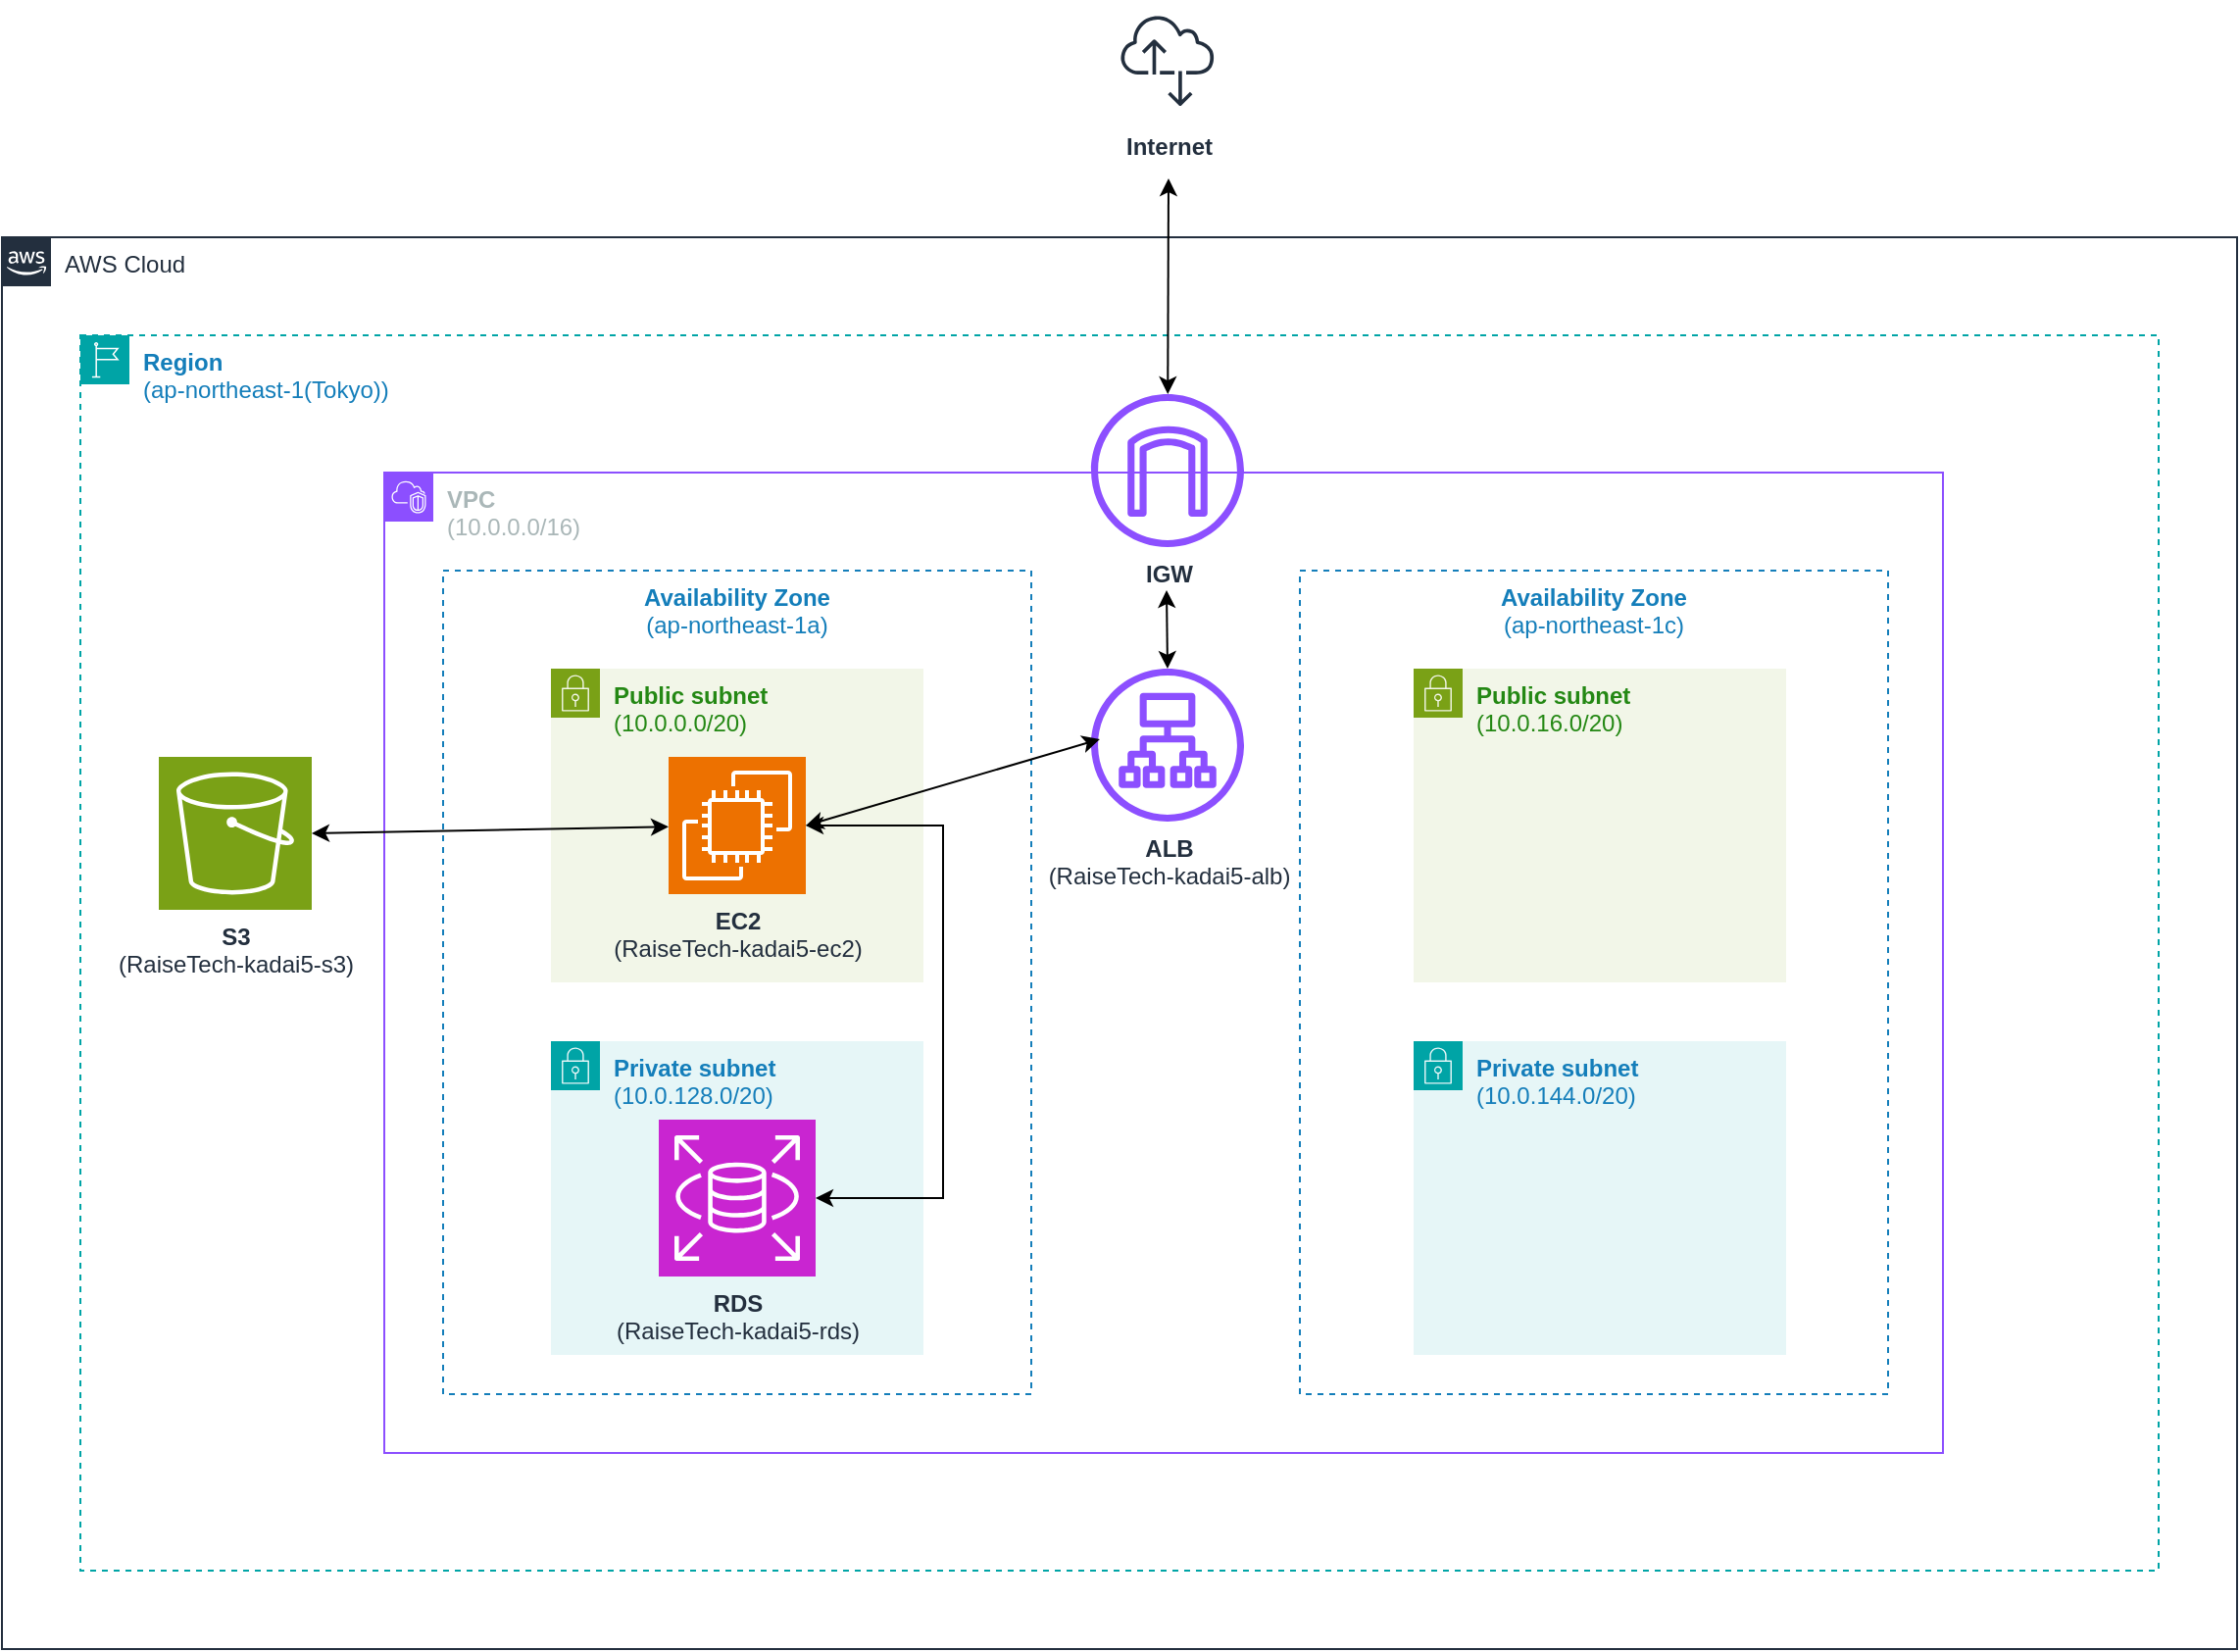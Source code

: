 <mxfile version="24.4.0" type="device">
  <diagram name="ページ1" id="aVvMI3Au1bcrZc1WGVLj">
    <mxGraphModel dx="1818" dy="1070" grid="1" gridSize="10" guides="1" tooltips="1" connect="1" arrows="1" fold="1" page="1" pageScale="1" pageWidth="1654" pageHeight="2336" math="0" shadow="0">
      <root>
        <mxCell id="0" />
        <mxCell id="1" parent="0" />
        <mxCell id="wrVuLVV76eJFbrBNwlJP-14" value="&lt;b&gt;S3&lt;/b&gt;&lt;br&gt;(RaiseTech-kadai5-s3)" style="sketch=0;points=[[0,0,0],[0.25,0,0],[0.5,0,0],[0.75,0,0],[1,0,0],[0,1,0],[0.25,1,0],[0.5,1,0],[0.75,1,0],[1,1,0],[0,0.25,0],[0,0.5,0],[0,0.75,0],[1,0.25,0],[1,0.5,0],[1,0.75,0]];outlineConnect=0;fontColor=#232F3E;fillColor=#7AA116;strokeColor=#ffffff;dashed=0;verticalLabelPosition=bottom;verticalAlign=top;align=center;html=1;fontSize=12;fontStyle=0;aspect=fixed;shape=mxgraph.aws4.resourceIcon;resIcon=mxgraph.aws4.s3;" parent="1" vertex="1">
          <mxGeometry x="300" y="665" width="78" height="78" as="geometry" />
        </mxCell>
        <mxCell id="wrVuLVV76eJFbrBNwlJP-15" value="" style="outlineConnect=0;dashed=0;verticalLabelPosition=bottom;verticalAlign=top;align=center;html=1;shape=mxgraph.aws3.application_load_balancer;fillColor=#F58534;gradientColor=none;container=0;" parent="1" vertex="1">
          <mxGeometry x="1005" y="880" width="69" height="72" as="geometry" />
        </mxCell>
        <mxCell id="JP5ZXMJ7knnwvwXOP-VK-1" value="&lt;b&gt;Availability Zone&lt;/b&gt;&lt;div&gt;(ap-northeast-1a)&lt;/div&gt;" style="fillColor=none;strokeColor=#147EBA;dashed=1;verticalAlign=top;fontStyle=0;fontColor=#147EBA;whiteSpace=wrap;html=1;container=0;" parent="1" vertex="1">
          <mxGeometry x="445" y="570" width="300" height="420" as="geometry" />
        </mxCell>
        <mxCell id="JP5ZXMJ7knnwvwXOP-VK-21" style="edgeStyle=orthogonalEdgeStyle;rounded=0;orthogonalLoop=1;jettySize=auto;html=1;exitX=0.5;exitY=1;exitDx=0;exitDy=0;" parent="1" source="JP5ZXMJ7knnwvwXOP-VK-1" target="JP5ZXMJ7knnwvwXOP-VK-1" edge="1">
          <mxGeometry relative="1" as="geometry" />
        </mxCell>
        <mxCell id="JP5ZXMJ7knnwvwXOP-VK-3" value="&lt;b&gt;Public subnet&lt;/b&gt;&lt;div&gt;(10.0.0.0/20)&lt;br&gt;&lt;/div&gt;" style="points=[[0,0],[0.25,0],[0.5,0],[0.75,0],[1,0],[1,0.25],[1,0.5],[1,0.75],[1,1],[0.75,1],[0.5,1],[0.25,1],[0,1],[0,0.75],[0,0.5],[0,0.25]];outlineConnect=0;gradientColor=none;html=1;whiteSpace=wrap;fontSize=12;fontStyle=0;container=0;pointerEvents=0;collapsible=0;recursiveResize=0;shape=mxgraph.aws4.group;grIcon=mxgraph.aws4.group_security_group;grStroke=0;strokeColor=#7AA116;fillColor=#F2F6E8;verticalAlign=top;align=left;spacingLeft=30;fontColor=#248814;dashed=0;" parent="1" vertex="1">
          <mxGeometry x="500" y="620" width="190" height="160" as="geometry" />
        </mxCell>
        <mxCell id="JP5ZXMJ7knnwvwXOP-VK-6" value="&lt;b&gt;EC2&lt;/b&gt;&lt;br&gt;(RaiseTech-kadai5-ec2)" style="sketch=0;points=[[0,0,0],[0.25,0,0],[0.5,0,0],[0.75,0,0],[1,0,0],[0,1,0],[0.25,1,0],[0.5,1,0],[0.75,1,0],[1,1,0],[0,0.25,0],[0,0.5,0],[0,0.75,0],[1,0.25,0],[1,0.5,0],[1,0.75,0]];outlineConnect=0;fontColor=#232F3E;fillColor=#ED7100;strokeColor=#ffffff;dashed=0;verticalLabelPosition=bottom;verticalAlign=top;align=center;html=1;fontSize=12;fontStyle=0;aspect=fixed;shape=mxgraph.aws4.resourceIcon;resIcon=mxgraph.aws4.ec2;container=0;" parent="1" vertex="1">
          <mxGeometry x="560" y="665" width="70" height="70" as="geometry" />
        </mxCell>
        <mxCell id="JP5ZXMJ7knnwvwXOP-VK-5" value="&lt;b&gt;Private subnet&lt;/b&gt;&lt;div&gt;(&lt;span style=&quot;background-color: initial;&quot;&gt;10.0.128.0/20&lt;/span&gt;&lt;span style=&quot;background-color: initial;&quot;&gt;)&lt;/span&gt;&lt;/div&gt;" style="points=[[0,0],[0.25,0],[0.5,0],[0.75,0],[1,0],[1,0.25],[1,0.5],[1,0.75],[1,1],[0.75,1],[0.5,1],[0.25,1],[0,1],[0,0.75],[0,0.5],[0,0.25]];outlineConnect=0;gradientColor=none;html=1;whiteSpace=wrap;fontSize=12;fontStyle=0;container=0;pointerEvents=0;collapsible=0;recursiveResize=0;shape=mxgraph.aws4.group;grIcon=mxgraph.aws4.group_security_group;grStroke=0;strokeColor=#00A4A6;fillColor=#E6F6F7;verticalAlign=top;align=left;spacingLeft=30;fontColor=#147EBA;dashed=0;" parent="1" vertex="1">
          <mxGeometry x="500" y="810" width="190" height="160" as="geometry" />
        </mxCell>
        <mxCell id="wrVuLVV76eJFbrBNwlJP-1" value="&lt;div&gt;&lt;b&gt;RDS&lt;/b&gt;&lt;/div&gt;&lt;div&gt;(RaiseTech-kadai5-rds)&lt;/div&gt;" style="sketch=0;points=[[0,0,0],[0.25,0,0],[0.5,0,0],[0.75,0,0],[1,0,0],[0,1,0],[0.25,1,0],[0.5,1,0],[0.75,1,0],[1,1,0],[0,0.25,0],[0,0.5,0],[0,0.75,0],[1,0.25,0],[1,0.5,0],[1,0.75,0]];outlineConnect=0;fontColor=#232F3E;fillColor=#C925D1;strokeColor=#ffffff;dashed=0;verticalLabelPosition=bottom;verticalAlign=top;align=center;html=1;fontSize=12;fontStyle=0;aspect=fixed;shape=mxgraph.aws4.resourceIcon;resIcon=mxgraph.aws4.rds;container=0;" parent="1" vertex="1">
          <mxGeometry x="555" y="850" width="80" height="80" as="geometry" />
        </mxCell>
        <mxCell id="wrVuLVV76eJFbrBNwlJP-5" value="&lt;b&gt;Availability Zone&lt;/b&gt;&lt;div&gt;(ap-northeast-1c)&lt;/div&gt;" style="fillColor=none;strokeColor=#147EBA;dashed=1;verticalAlign=top;fontStyle=0;fontColor=#147EBA;whiteSpace=wrap;html=1;container=0;" parent="1" vertex="1">
          <mxGeometry x="882" y="570" width="300" height="420" as="geometry" />
        </mxCell>
        <mxCell id="wrVuLVV76eJFbrBNwlJP-6" style="edgeStyle=orthogonalEdgeStyle;rounded=0;orthogonalLoop=1;jettySize=auto;html=1;exitX=0.5;exitY=1;exitDx=0;exitDy=0;" parent="1" source="wrVuLVV76eJFbrBNwlJP-5" target="wrVuLVV76eJFbrBNwlJP-5" edge="1">
          <mxGeometry relative="1" as="geometry" />
        </mxCell>
        <mxCell id="wrVuLVV76eJFbrBNwlJP-7" value="&lt;b&gt;Public subnet&lt;/b&gt;&lt;div&gt;(10.0.16.0/20)&lt;br&gt;&lt;/div&gt;" style="points=[[0,0],[0.25,0],[0.5,0],[0.75,0],[1,0],[1,0.25],[1,0.5],[1,0.75],[1,1],[0.75,1],[0.5,1],[0.25,1],[0,1],[0,0.75],[0,0.5],[0,0.25]];outlineConnect=0;gradientColor=none;html=1;whiteSpace=wrap;fontSize=12;fontStyle=0;container=0;pointerEvents=0;collapsible=0;recursiveResize=0;shape=mxgraph.aws4.group;grIcon=mxgraph.aws4.group_security_group;grStroke=0;strokeColor=#7AA116;fillColor=#F2F6E8;verticalAlign=top;align=left;spacingLeft=30;fontColor=#248814;dashed=0;" parent="1" vertex="1">
          <mxGeometry x="940" y="620" width="190" height="160" as="geometry" />
        </mxCell>
        <mxCell id="wrVuLVV76eJFbrBNwlJP-9" value="&lt;b&gt;Private subnet&lt;/b&gt;&lt;div&gt;(&lt;span style=&quot;background-color: initial;&quot;&gt;10.0.144.0/20&lt;/span&gt;&lt;span style=&quot;background-color: initial;&quot;&gt;)&lt;/span&gt;&lt;/div&gt;" style="points=[[0,0],[0.25,0],[0.5,0],[0.75,0],[1,0],[1,0.25],[1,0.5],[1,0.75],[1,1],[0.75,1],[0.5,1],[0.25,1],[0,1],[0,0.75],[0,0.5],[0,0.25]];outlineConnect=0;gradientColor=none;html=1;whiteSpace=wrap;fontSize=12;fontStyle=0;container=0;pointerEvents=0;collapsible=0;recursiveResize=0;shape=mxgraph.aws4.group;grIcon=mxgraph.aws4.group_security_group;grStroke=0;strokeColor=#00A4A6;fillColor=#E6F6F7;verticalAlign=top;align=left;spacingLeft=30;fontColor=#147EBA;dashed=0;" parent="1" vertex="1">
          <mxGeometry x="940" y="810" width="190" height="160" as="geometry" />
        </mxCell>
        <mxCell id="wrVuLVV76eJFbrBNwlJP-19" value="&lt;b&gt;VPC&lt;/b&gt;&lt;div&gt;(10.0.0.0/16)&lt;/div&gt;" style="points=[[0,0],[0.25,0],[0.5,0],[0.75,0],[1,0],[1,0.25],[1,0.5],[1,0.75],[1,1],[0.75,1],[0.5,1],[0.25,1],[0,1],[0,0.75],[0,0.5],[0,0.25]];outlineConnect=0;gradientColor=none;html=1;whiteSpace=wrap;fontSize=12;fontStyle=0;container=1;pointerEvents=0;collapsible=0;recursiveResize=0;shape=mxgraph.aws4.group;grIcon=mxgraph.aws4.group_vpc2;strokeColor=#8C4FFF;fillColor=none;verticalAlign=top;align=left;spacingLeft=30;fontColor=#AAB7B8;dashed=0;" parent="1" vertex="1">
          <mxGeometry x="415" y="520" width="795" height="500" as="geometry" />
        </mxCell>
        <mxCell id="wrVuLVV76eJFbrBNwlJP-21" value="&lt;b&gt;IGW&lt;/b&gt;" style="sketch=0;outlineConnect=0;fontColor=#232F3E;gradientColor=none;fillColor=#8C4FFF;strokeColor=none;dashed=0;verticalLabelPosition=bottom;verticalAlign=top;align=center;html=1;fontSize=12;fontStyle=0;aspect=fixed;pointerEvents=1;shape=mxgraph.aws4.internet_gateway;" parent="1" vertex="1">
          <mxGeometry x="775.5" y="480" width="78" height="78" as="geometry" />
        </mxCell>
        <mxCell id="wrVuLVV76eJFbrBNwlJP-22" value="&lt;b&gt;Region&lt;/b&gt;&lt;div&gt;(ap-northeast-1(Tokyo))&lt;br&gt;&lt;/div&gt;" style="points=[[0,0],[0.25,0],[0.5,0],[0.75,0],[1,0],[1,0.25],[1,0.5],[1,0.75],[1,1],[0.75,1],[0.5,1],[0.25,1],[0,1],[0,0.75],[0,0.5],[0,0.25]];outlineConnect=0;gradientColor=none;html=1;whiteSpace=wrap;fontSize=12;fontStyle=0;container=1;pointerEvents=0;collapsible=0;recursiveResize=0;shape=mxgraph.aws4.group;grIcon=mxgraph.aws4.group_region;strokeColor=#00A4A6;fillColor=none;verticalAlign=top;align=left;spacingLeft=30;fontColor=#147EBA;dashed=1;" parent="1" vertex="1">
          <mxGeometry x="260" y="450" width="1060" height="630" as="geometry" />
        </mxCell>
        <mxCell id="wrVuLVV76eJFbrBNwlJP-23" value="AWS Cloud" style="points=[[0,0],[0.25,0],[0.5,0],[0.75,0],[1,0],[1,0.25],[1,0.5],[1,0.75],[1,1],[0.75,1],[0.5,1],[0.25,1],[0,1],[0,0.75],[0,0.5],[0,0.25]];outlineConnect=0;gradientColor=none;html=1;whiteSpace=wrap;fontSize=12;fontStyle=0;container=1;pointerEvents=0;collapsible=0;recursiveResize=0;shape=mxgraph.aws4.group;grIcon=mxgraph.aws4.group_aws_cloud_alt;strokeColor=#232F3E;fillColor=none;verticalAlign=top;align=left;spacingLeft=30;fontColor=#232F3E;dashed=0;" parent="1" vertex="1">
          <mxGeometry x="220" y="400" width="1140" height="720" as="geometry" />
        </mxCell>
        <mxCell id="ROGVe5l8Cl4FMTNBV5jq-4" value="&lt;b&gt;ALB&lt;/b&gt;&lt;br&gt;(RaiseTech-kadai5-alb)" style="sketch=0;outlineConnect=0;fontColor=#232F3E;gradientColor=none;fillColor=#8C4FFF;strokeColor=none;dashed=0;verticalLabelPosition=bottom;verticalAlign=top;align=center;html=1;fontSize=12;fontStyle=0;aspect=fixed;pointerEvents=1;shape=mxgraph.aws4.application_load_balancer;" parent="wrVuLVV76eJFbrBNwlJP-23" vertex="1">
          <mxGeometry x="555.5" y="220" width="78" height="78" as="geometry" />
        </mxCell>
        <mxCell id="wrVuLVV76eJFbrBNwlJP-25" value="" style="endArrow=classic;startArrow=classic;html=1;rounded=0;exitX=1;exitY=0.5;exitDx=0;exitDy=0;exitPerimeter=0;entryX=1;entryY=0.5;entryDx=0;entryDy=0;entryPerimeter=0;" parent="1" source="wrVuLVV76eJFbrBNwlJP-1" target="JP5ZXMJ7knnwvwXOP-VK-6" edge="1">
          <mxGeometry width="50" height="50" relative="1" as="geometry">
            <mxPoint x="650" y="725" as="sourcePoint" />
            <mxPoint x="700" y="675" as="targetPoint" />
            <Array as="points">
              <mxPoint x="700" y="890" />
              <mxPoint x="700" y="790" />
              <mxPoint x="700" y="700" />
            </Array>
          </mxGeometry>
        </mxCell>
        <mxCell id="wrVuLVV76eJFbrBNwlJP-26" value="" style="endArrow=classic;startArrow=classic;html=1;rounded=0;entryX=0;entryY=0.5;entryDx=0;entryDy=0;entryPerimeter=0;exitX=1;exitY=0.5;exitDx=0;exitDy=0;exitPerimeter=0;" parent="1" source="JP5ZXMJ7knnwvwXOP-VK-6" edge="1">
          <mxGeometry width="50" height="50" relative="1" as="geometry">
            <mxPoint x="670" y="681" as="sourcePoint" />
            <mxPoint x="780" y="656" as="targetPoint" />
          </mxGeometry>
        </mxCell>
        <mxCell id="wrVuLVV76eJFbrBNwlJP-27" value="" style="endArrow=classic;startArrow=classic;html=1;rounded=0;exitX=1;exitY=0.5;exitDx=0;exitDy=0;exitPerimeter=0;" parent="1" source="wrVuLVV76eJFbrBNwlJP-14" target="JP5ZXMJ7knnwvwXOP-VK-6" edge="1">
          <mxGeometry width="50" height="50" relative="1" as="geometry">
            <mxPoint x="395" y="729" as="sourcePoint" />
            <mxPoint x="445" y="679" as="targetPoint" />
          </mxGeometry>
        </mxCell>
        <mxCell id="wrVuLVV76eJFbrBNwlJP-29" value="" style="endArrow=classic;startArrow=classic;html=1;rounded=0;exitX=0.5;exitY=0;exitDx=0;exitDy=0;exitPerimeter=0;" parent="1" edge="1">
          <mxGeometry width="50" height="50" relative="1" as="geometry">
            <mxPoint x="814.5" y="620" as="sourcePoint" />
            <mxPoint x="814" y="580" as="targetPoint" />
          </mxGeometry>
        </mxCell>
        <mxCell id="wrVuLVV76eJFbrBNwlJP-30" value="" style="endArrow=classic;startArrow=classic;html=1;rounded=0;" parent="1" source="wrVuLVV76eJFbrBNwlJP-21" edge="1">
          <mxGeometry width="50" height="50" relative="1" as="geometry">
            <mxPoint x="803.5" y="410" as="sourcePoint" />
            <mxPoint x="815" y="370" as="targetPoint" />
          </mxGeometry>
        </mxCell>
        <mxCell id="ROGVe5l8Cl4FMTNBV5jq-5" value="&lt;b&gt;Internet&lt;/b&gt;" style="sketch=0;outlineConnect=0;fontColor=#232F3E;gradientColor=none;strokeColor=#232F3E;fillColor=#ffffff;dashed=0;verticalLabelPosition=bottom;verticalAlign=top;align=center;html=1;fontSize=12;fontStyle=0;aspect=fixed;shape=mxgraph.aws4.resourceIcon;resIcon=mxgraph.aws4.internet_alt2;" parent="1" vertex="1">
          <mxGeometry x="784.5" y="280" width="60" height="60" as="geometry" />
        </mxCell>
      </root>
    </mxGraphModel>
  </diagram>
</mxfile>
